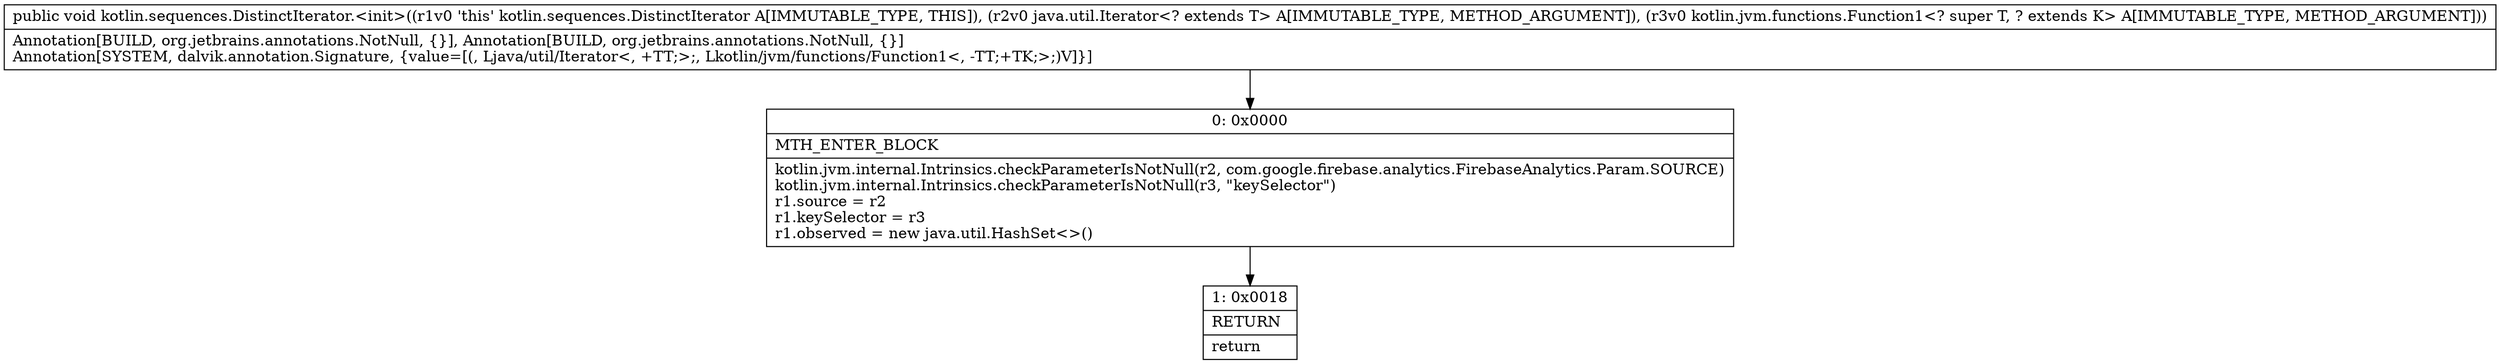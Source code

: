digraph "CFG forkotlin.sequences.DistinctIterator.\<init\>(Ljava\/util\/Iterator;Lkotlin\/jvm\/functions\/Function1;)V" {
Node_0 [shape=record,label="{0\:\ 0x0000|MTH_ENTER_BLOCK\l|kotlin.jvm.internal.Intrinsics.checkParameterIsNotNull(r2, com.google.firebase.analytics.FirebaseAnalytics.Param.SOURCE)\lkotlin.jvm.internal.Intrinsics.checkParameterIsNotNull(r3, \"keySelector\")\lr1.source = r2\lr1.keySelector = r3\lr1.observed = new java.util.HashSet\<\>()\l}"];
Node_1 [shape=record,label="{1\:\ 0x0018|RETURN\l|return\l}"];
MethodNode[shape=record,label="{public void kotlin.sequences.DistinctIterator.\<init\>((r1v0 'this' kotlin.sequences.DistinctIterator A[IMMUTABLE_TYPE, THIS]), (r2v0 java.util.Iterator\<? extends T\> A[IMMUTABLE_TYPE, METHOD_ARGUMENT]), (r3v0 kotlin.jvm.functions.Function1\<? super T, ? extends K\> A[IMMUTABLE_TYPE, METHOD_ARGUMENT]))  | Annotation[BUILD, org.jetbrains.annotations.NotNull, \{\}], Annotation[BUILD, org.jetbrains.annotations.NotNull, \{\}]\lAnnotation[SYSTEM, dalvik.annotation.Signature, \{value=[(, Ljava\/util\/Iterator\<, +TT;\>;, Lkotlin\/jvm\/functions\/Function1\<, \-TT;+TK;\>;)V]\}]\l}"];
MethodNode -> Node_0;
Node_0 -> Node_1;
}

